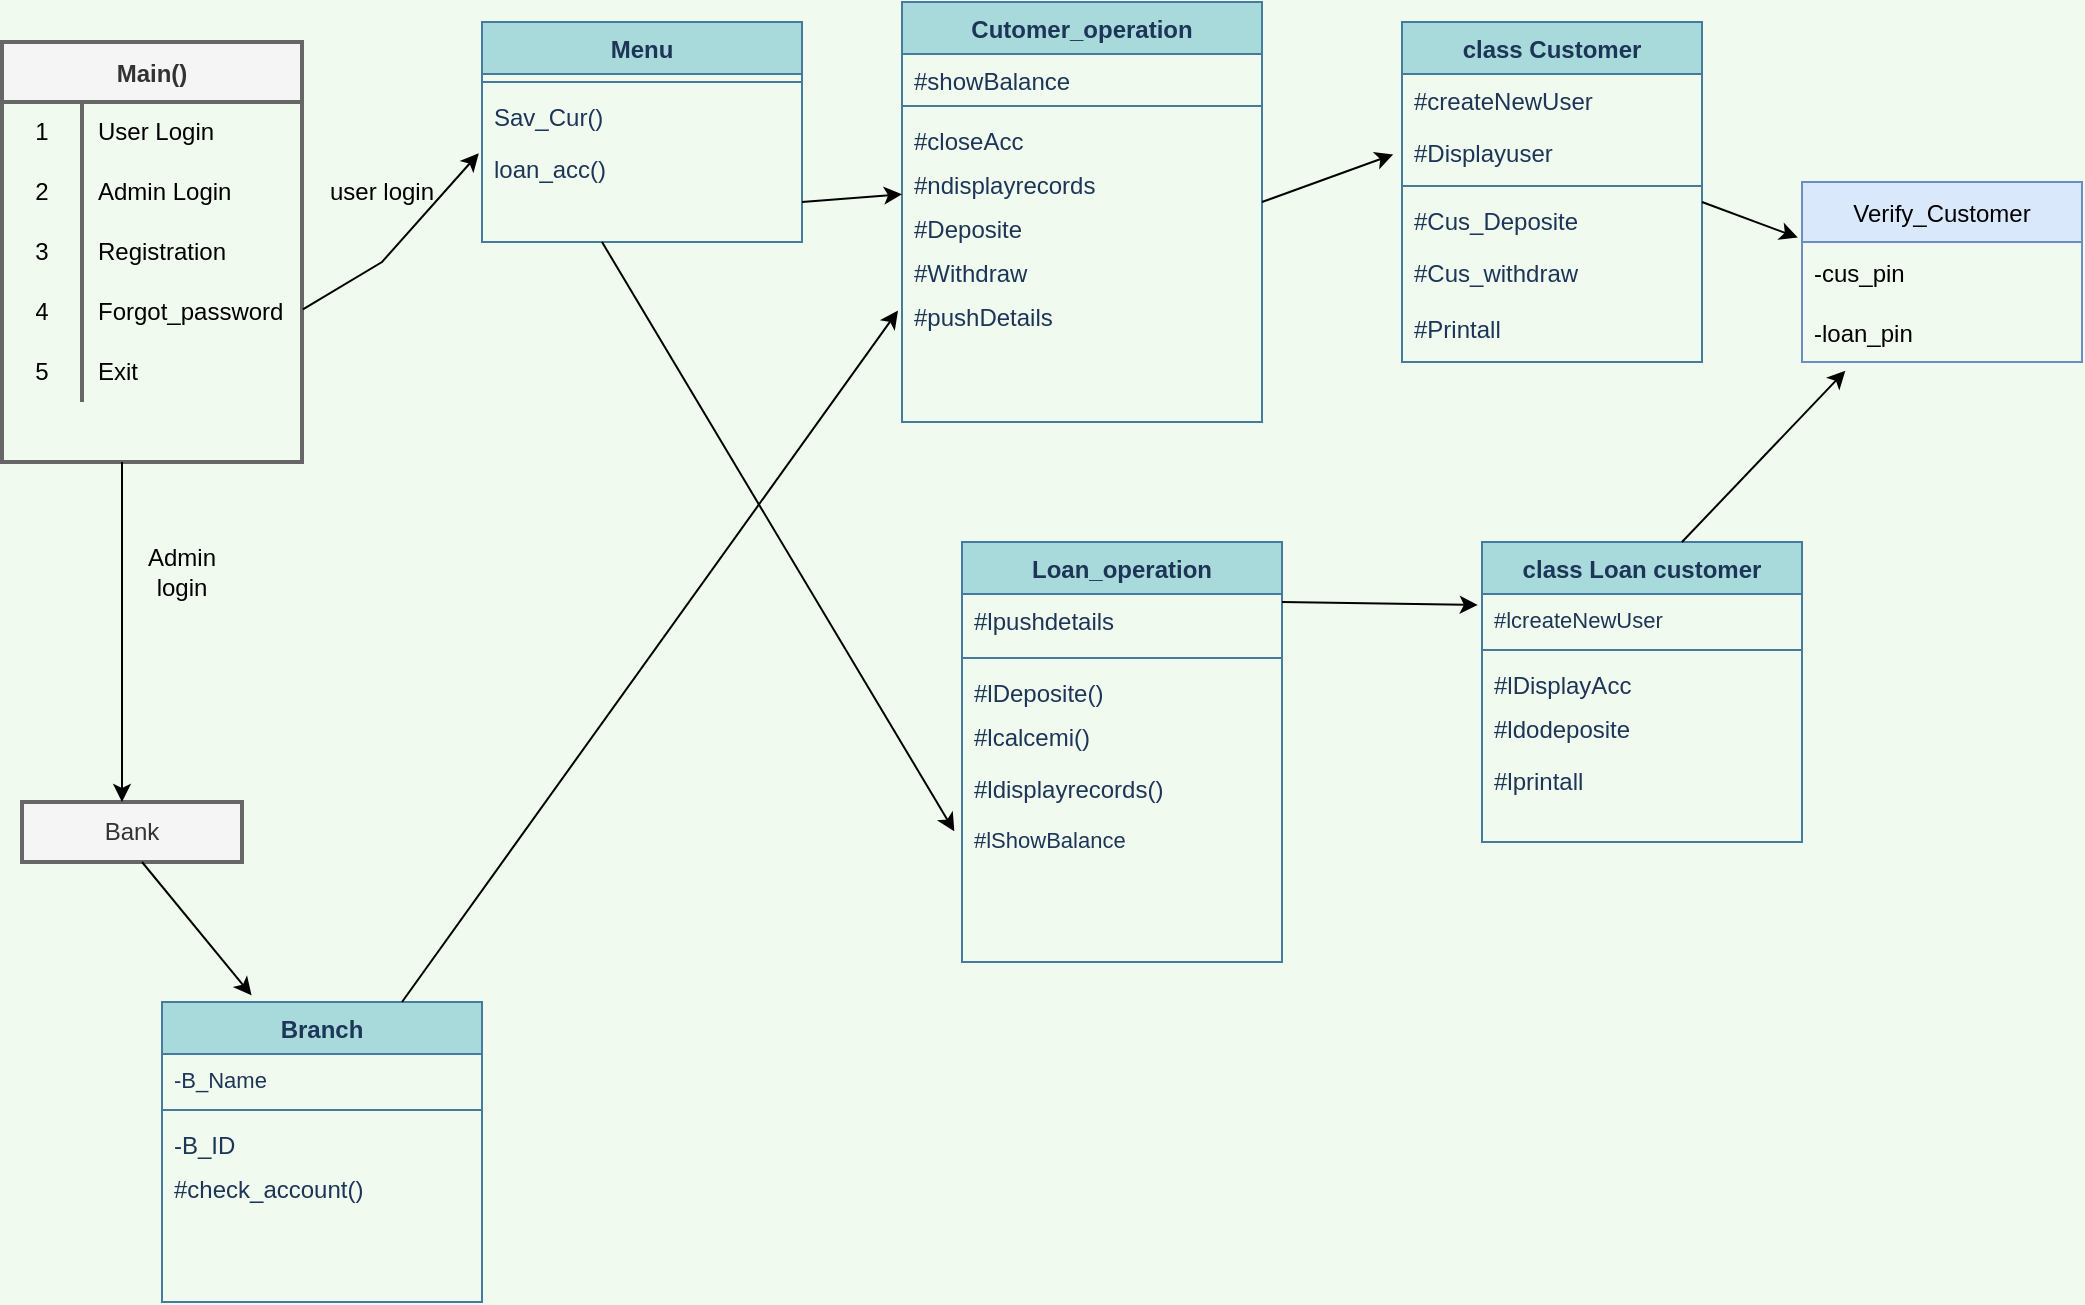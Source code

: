 <mxfile version="20.4.1" type="device"><diagram id="C5RBs43oDa-KdzZeNtuy" name="Page-1"><mxGraphModel dx="1849" dy="463" grid="1" gridSize="10" guides="0" tooltips="1" connect="0" arrows="0" fold="1" page="1" pageScale="1" pageWidth="827" pageHeight="1169" background="#F1FAEE" math="0" shadow="0"><root><mxCell id="WIyWlLk6GJQsqaUBKTNV-0"/><mxCell id="WIyWlLk6GJQsqaUBKTNV-1" parent="WIyWlLk6GJQsqaUBKTNV-0"/><mxCell id="8zVyqemWvF8PxHQ-YTxk-23" value="class Customer" style="swimlane;fontStyle=1;align=center;verticalAlign=top;childLayout=stackLayout;horizontal=1;startSize=26;horizontalStack=0;resizeParent=1;resizeLast=0;collapsible=1;marginBottom=0;rounded=0;shadow=0;strokeWidth=1;fillColor=#A8DADC;strokeColor=#457B9D;fontColor=#1D3557;" parent="WIyWlLk6GJQsqaUBKTNV-1" vertex="1"><mxGeometry x="490" y="10" width="150" height="170" as="geometry"><mxRectangle x="130" y="380" width="160" height="26" as="alternateBounds"/></mxGeometry></mxCell><mxCell id="8zVyqemWvF8PxHQ-YTxk-24" value="#createNewUser" style="text;align=left;verticalAlign=top;spacingLeft=4;spacingRight=4;overflow=hidden;rotatable=0;points=[[0,0.5],[1,0.5]];portConstraint=eastwest;fontColor=#1D3557;" parent="8zVyqemWvF8PxHQ-YTxk-23" vertex="1"><mxGeometry y="26" width="150" height="26" as="geometry"/></mxCell><mxCell id="8zVyqemWvF8PxHQ-YTxk-25" value="#Displayuser" style="text;align=left;verticalAlign=top;spacingLeft=4;spacingRight=4;overflow=hidden;rotatable=0;points=[[0,0.5],[1,0.5]];portConstraint=eastwest;rounded=0;shadow=0;html=0;fontColor=#1D3557;" parent="8zVyqemWvF8PxHQ-YTxk-23" vertex="1"><mxGeometry y="52" width="150" height="26" as="geometry"/></mxCell><mxCell id="8zVyqemWvF8PxHQ-YTxk-26" value="" style="line;html=1;strokeWidth=1;align=left;verticalAlign=middle;spacingTop=-1;spacingLeft=3;spacingRight=3;rotatable=0;labelPosition=right;points=[];portConstraint=eastwest;fillColor=#A8DADC;strokeColor=#457B9D;fontColor=#1D3557;labelBackgroundColor=#F1FAEE;" parent="8zVyqemWvF8PxHQ-YTxk-23" vertex="1"><mxGeometry y="78" width="150" height="8" as="geometry"/></mxCell><mxCell id="8zVyqemWvF8PxHQ-YTxk-27" value="#Cus_Deposite" style="text;align=left;verticalAlign=top;spacingLeft=4;spacingRight=4;overflow=hidden;rotatable=0;points=[[0,0.5],[1,0.5]];portConstraint=eastwest;fontStyle=0;fontColor=#1D3557;" parent="8zVyqemWvF8PxHQ-YTxk-23" vertex="1"><mxGeometry y="86" width="150" height="26" as="geometry"/></mxCell><mxCell id="8zVyqemWvF8PxHQ-YTxk-28" value="#Cus_withdraw" style="text;align=left;verticalAlign=top;spacingLeft=4;spacingRight=4;overflow=hidden;rotatable=0;points=[[0,0.5],[1,0.5]];portConstraint=eastwest;fontColor=#1D3557;" parent="8zVyqemWvF8PxHQ-YTxk-23" vertex="1"><mxGeometry y="112" width="150" height="28" as="geometry"/></mxCell><mxCell id="etB5-9kToQyzslrCDcUD-19" value="#Printall" style="text;align=left;verticalAlign=top;spacingLeft=4;spacingRight=4;overflow=hidden;rotatable=0;points=[[0,0.5],[1,0.5]];portConstraint=eastwest;fontColor=#1D3557;" parent="8zVyqemWvF8PxHQ-YTxk-23" vertex="1"><mxGeometry y="140" width="150" height="28" as="geometry"/></mxCell><mxCell id="rBV2RKmE8vgrBu-nWIFn-3" value="class Loan customer" style="swimlane;fontStyle=1;align=center;verticalAlign=top;childLayout=stackLayout;horizontal=1;startSize=26;horizontalStack=0;resizeParent=1;resizeLast=0;collapsible=1;marginBottom=0;rounded=0;shadow=0;strokeWidth=1;fillColor=#A8DADC;strokeColor=#457B9D;fontColor=#1D3557;" parent="WIyWlLk6GJQsqaUBKTNV-1" vertex="1"><mxGeometry x="530" y="270" width="160" height="150" as="geometry"><mxRectangle x="230" y="140" width="160" height="26" as="alternateBounds"/></mxGeometry></mxCell><mxCell id="rBV2RKmE8vgrBu-nWIFn-4" value="#lcreateNewUser" style="text;align=left;verticalAlign=top;spacingLeft=4;spacingRight=4;overflow=hidden;rotatable=0;points=[[0,0.5],[1,0.5]];portConstraint=eastwest;fontSize=11;strokeWidth=10;fontColor=#1D3557;" parent="rBV2RKmE8vgrBu-nWIFn-3" vertex="1"><mxGeometry y="26" width="160" height="24" as="geometry"/></mxCell><mxCell id="rBV2RKmE8vgrBu-nWIFn-6" value="" style="line;html=1;strokeWidth=1;align=left;verticalAlign=middle;spacingTop=-1;spacingLeft=3;spacingRight=3;rotatable=0;labelPosition=right;points=[];portConstraint=eastwest;fillColor=#A8DADC;strokeColor=#457B9D;fontColor=#1D3557;labelBackgroundColor=#F1FAEE;" parent="rBV2RKmE8vgrBu-nWIFn-3" vertex="1"><mxGeometry y="50" width="160" height="8" as="geometry"/></mxCell><mxCell id="rBV2RKmE8vgrBu-nWIFn-7" value="#lDisplayAcc" style="text;align=left;verticalAlign=top;spacingLeft=4;spacingRight=4;overflow=hidden;rotatable=0;points=[[0,0.5],[1,0.5]];portConstraint=eastwest;rounded=0;shadow=0;html=0;fontColor=#1D3557;" parent="rBV2RKmE8vgrBu-nWIFn-3" vertex="1"><mxGeometry y="58" width="160" height="22" as="geometry"/></mxCell><mxCell id="rBV2RKmE8vgrBu-nWIFn-8" value="#ldodeposite" style="text;align=left;verticalAlign=top;spacingLeft=4;spacingRight=4;overflow=hidden;rotatable=0;points=[[0,0.5],[1,0.5]];portConstraint=eastwest;fontColor=#1D3557;" parent="rBV2RKmE8vgrBu-nWIFn-3" vertex="1"><mxGeometry y="80" width="160" height="26" as="geometry"/></mxCell><mxCell id="etB5-9kToQyzslrCDcUD-20" value="#lprintall" style="text;align=left;verticalAlign=top;spacingLeft=4;spacingRight=4;overflow=hidden;rotatable=0;points=[[0,0.5],[1,0.5]];portConstraint=eastwest;fontColor=#1D3557;" parent="rBV2RKmE8vgrBu-nWIFn-3" vertex="1"><mxGeometry y="106" width="160" height="26" as="geometry"/></mxCell><mxCell id="etB5-9kToQyzslrCDcUD-1" value="Verify_Customer" style="swimlane;fontStyle=0;childLayout=stackLayout;horizontal=1;startSize=30;horizontalStack=0;resizeParent=1;resizeParentMax=0;resizeLast=0;collapsible=1;marginBottom=0;fillColor=#dae8fc;strokeColor=#6c8ebf;" parent="WIyWlLk6GJQsqaUBKTNV-1" vertex="1"><mxGeometry x="690" y="90" width="140" height="90" as="geometry"/></mxCell><mxCell id="etB5-9kToQyzslrCDcUD-2" value="-cus_pin" style="text;strokeColor=none;fillColor=none;align=left;verticalAlign=middle;spacingLeft=4;spacingRight=4;overflow=hidden;points=[[0,0.5],[1,0.5]];portConstraint=eastwest;rotatable=0;" parent="etB5-9kToQyzslrCDcUD-1" vertex="1"><mxGeometry y="30" width="140" height="30" as="geometry"/></mxCell><mxCell id="etB5-9kToQyzslrCDcUD-3" value="-loan_pin" style="text;strokeColor=none;fillColor=none;align=left;verticalAlign=middle;spacingLeft=4;spacingRight=4;overflow=hidden;points=[[0,0.5],[1,0.5]];portConstraint=eastwest;rotatable=0;" parent="etB5-9kToQyzslrCDcUD-1" vertex="1"><mxGeometry y="60" width="140" height="30" as="geometry"/></mxCell><mxCell id="oD7tvyMuW_uCDT9KzTDD-0" value="Main()" style="shape=table;startSize=30;container=1;collapsible=0;childLayout=tableLayout;fixedRows=1;rowLines=0;fontStyle=1;shadow=0;strokeWidth=2;fillColor=#f5f5f5;fontColor=#333333;strokeColor=#666666;" vertex="1" parent="WIyWlLk6GJQsqaUBKTNV-1"><mxGeometry x="-210" y="20" width="150" height="210" as="geometry"/></mxCell><mxCell id="oD7tvyMuW_uCDT9KzTDD-1" value="" style="shape=tableRow;horizontal=0;startSize=0;swimlaneHead=0;swimlaneBody=0;top=0;left=0;bottom=0;right=0;collapsible=0;dropTarget=0;fillColor=none;points=[[0,0.5],[1,0.5]];portConstraint=eastwest;shadow=0;strokeWidth=2;" vertex="1" parent="oD7tvyMuW_uCDT9KzTDD-0"><mxGeometry y="30" width="150" height="30" as="geometry"/></mxCell><mxCell id="oD7tvyMuW_uCDT9KzTDD-2" value="1" style="shape=partialRectangle;html=1;whiteSpace=wrap;connectable=0;fillColor=none;top=0;left=0;bottom=0;right=0;overflow=hidden;pointerEvents=1;shadow=0;strokeWidth=2;" vertex="1" parent="oD7tvyMuW_uCDT9KzTDD-1"><mxGeometry width="40" height="30" as="geometry"><mxRectangle width="40" height="30" as="alternateBounds"/></mxGeometry></mxCell><mxCell id="oD7tvyMuW_uCDT9KzTDD-3" value="User Login" style="shape=partialRectangle;html=1;whiteSpace=wrap;connectable=0;fillColor=none;top=0;left=0;bottom=0;right=0;align=left;spacingLeft=6;overflow=hidden;shadow=0;strokeWidth=2;" vertex="1" parent="oD7tvyMuW_uCDT9KzTDD-1"><mxGeometry x="40" width="110" height="30" as="geometry"><mxRectangle width="110" height="30" as="alternateBounds"/></mxGeometry></mxCell><mxCell id="oD7tvyMuW_uCDT9KzTDD-4" value="" style="shape=tableRow;horizontal=0;startSize=0;swimlaneHead=0;swimlaneBody=0;top=0;left=0;bottom=0;right=0;collapsible=0;dropTarget=0;fillColor=none;points=[[0,0.5],[1,0.5]];portConstraint=eastwest;shadow=0;strokeWidth=2;" vertex="1" parent="oD7tvyMuW_uCDT9KzTDD-0"><mxGeometry y="60" width="150" height="30" as="geometry"/></mxCell><mxCell id="oD7tvyMuW_uCDT9KzTDD-5" value="2" style="shape=partialRectangle;html=1;whiteSpace=wrap;connectable=0;fillColor=none;top=0;left=0;bottom=0;right=0;overflow=hidden;shadow=0;strokeWidth=2;" vertex="1" parent="oD7tvyMuW_uCDT9KzTDD-4"><mxGeometry width="40" height="30" as="geometry"><mxRectangle width="40" height="30" as="alternateBounds"/></mxGeometry></mxCell><mxCell id="oD7tvyMuW_uCDT9KzTDD-6" value="Admin Login" style="shape=partialRectangle;html=1;whiteSpace=wrap;connectable=0;fillColor=none;top=0;left=0;bottom=0;right=0;align=left;spacingLeft=6;overflow=hidden;shadow=0;strokeWidth=2;" vertex="1" parent="oD7tvyMuW_uCDT9KzTDD-4"><mxGeometry x="40" width="110" height="30" as="geometry"><mxRectangle width="110" height="30" as="alternateBounds"/></mxGeometry></mxCell><mxCell id="oD7tvyMuW_uCDT9KzTDD-7" value="" style="shape=tableRow;horizontal=0;startSize=0;swimlaneHead=0;swimlaneBody=0;top=0;left=0;bottom=0;right=0;collapsible=0;dropTarget=0;fillColor=none;points=[[0,0.5],[1,0.5]];portConstraint=eastwest;shadow=0;strokeWidth=2;" vertex="1" parent="oD7tvyMuW_uCDT9KzTDD-0"><mxGeometry y="90" width="150" height="30" as="geometry"/></mxCell><mxCell id="oD7tvyMuW_uCDT9KzTDD-8" value="3" style="shape=partialRectangle;html=1;whiteSpace=wrap;connectable=0;fillColor=none;top=0;left=0;bottom=0;right=0;overflow=hidden;shadow=0;strokeWidth=2;" vertex="1" parent="oD7tvyMuW_uCDT9KzTDD-7"><mxGeometry width="40" height="30" as="geometry"><mxRectangle width="40" height="30" as="alternateBounds"/></mxGeometry></mxCell><mxCell id="oD7tvyMuW_uCDT9KzTDD-9" value="Registration" style="shape=partialRectangle;html=1;whiteSpace=wrap;connectable=0;fillColor=none;top=0;left=0;bottom=0;right=0;align=left;spacingLeft=6;overflow=hidden;shadow=0;strokeWidth=2;" vertex="1" parent="oD7tvyMuW_uCDT9KzTDD-7"><mxGeometry x="40" width="110" height="30" as="geometry"><mxRectangle width="110" height="30" as="alternateBounds"/></mxGeometry></mxCell><mxCell id="oD7tvyMuW_uCDT9KzTDD-10" style="shape=tableRow;horizontal=0;startSize=0;swimlaneHead=0;swimlaneBody=0;top=0;left=0;bottom=0;right=0;collapsible=0;dropTarget=0;fillColor=none;points=[[0,0.5],[1,0.5]];portConstraint=eastwest;shadow=0;strokeWidth=2;" vertex="1" parent="oD7tvyMuW_uCDT9KzTDD-0"><mxGeometry y="120" width="150" height="30" as="geometry"/></mxCell><mxCell id="oD7tvyMuW_uCDT9KzTDD-11" value="4" style="shape=partialRectangle;html=1;whiteSpace=wrap;connectable=0;fillColor=none;top=0;left=0;bottom=0;right=0;overflow=hidden;shadow=0;strokeWidth=2;" vertex="1" parent="oD7tvyMuW_uCDT9KzTDD-10"><mxGeometry width="40" height="30" as="geometry"><mxRectangle width="40" height="30" as="alternateBounds"/></mxGeometry></mxCell><mxCell id="oD7tvyMuW_uCDT9KzTDD-12" value="Forgot_password" style="shape=partialRectangle;html=1;whiteSpace=wrap;connectable=0;fillColor=none;top=0;left=0;bottom=0;right=0;align=left;spacingLeft=6;overflow=hidden;shadow=0;strokeWidth=2;" vertex="1" parent="oD7tvyMuW_uCDT9KzTDD-10"><mxGeometry x="40" width="110" height="30" as="geometry"><mxRectangle width="110" height="30" as="alternateBounds"/></mxGeometry></mxCell><mxCell id="oD7tvyMuW_uCDT9KzTDD-13" style="shape=tableRow;horizontal=0;startSize=0;swimlaneHead=0;swimlaneBody=0;top=0;left=0;bottom=0;right=0;collapsible=0;dropTarget=0;fillColor=none;points=[[0,0.5],[1,0.5]];portConstraint=eastwest;shadow=0;strokeWidth=2;" vertex="1" parent="oD7tvyMuW_uCDT9KzTDD-0"><mxGeometry y="150" width="150" height="30" as="geometry"/></mxCell><mxCell id="oD7tvyMuW_uCDT9KzTDD-14" value="5" style="shape=partialRectangle;html=1;whiteSpace=wrap;connectable=0;fillColor=none;top=0;left=0;bottom=0;right=0;overflow=hidden;shadow=0;strokeWidth=2;" vertex="1" parent="oD7tvyMuW_uCDT9KzTDD-13"><mxGeometry width="40" height="30" as="geometry"><mxRectangle width="40" height="30" as="alternateBounds"/></mxGeometry></mxCell><mxCell id="oD7tvyMuW_uCDT9KzTDD-15" value="Exit" style="shape=partialRectangle;html=1;whiteSpace=wrap;connectable=0;fillColor=none;top=0;left=0;bottom=0;right=0;align=left;spacingLeft=6;overflow=hidden;shadow=0;strokeWidth=2;" vertex="1" parent="oD7tvyMuW_uCDT9KzTDD-13"><mxGeometry x="40" width="110" height="30" as="geometry"><mxRectangle width="110" height="30" as="alternateBounds"/></mxGeometry></mxCell><mxCell id="oD7tvyMuW_uCDT9KzTDD-16" value="Menu" style="swimlane;fontStyle=1;align=center;verticalAlign=top;childLayout=stackLayout;horizontal=1;startSize=26;horizontalStack=0;resizeParent=1;resizeLast=0;collapsible=1;marginBottom=0;rounded=0;shadow=0;strokeWidth=1;fillColor=#A8DADC;strokeColor=#457B9D;fontColor=#1D3557;" vertex="1" parent="WIyWlLk6GJQsqaUBKTNV-1"><mxGeometry x="30" y="10" width="160" height="110" as="geometry"><mxRectangle x="230" y="140" width="160" height="26" as="alternateBounds"/></mxGeometry></mxCell><mxCell id="oD7tvyMuW_uCDT9KzTDD-18" value="" style="line;html=1;strokeWidth=1;align=left;verticalAlign=middle;spacingTop=-1;spacingLeft=3;spacingRight=3;rotatable=0;labelPosition=right;points=[];portConstraint=eastwest;fillColor=#A8DADC;strokeColor=#457B9D;fontColor=#1D3557;labelBackgroundColor=#F1FAEE;" vertex="1" parent="oD7tvyMuW_uCDT9KzTDD-16"><mxGeometry y="26" width="160" height="8" as="geometry"/></mxCell><mxCell id="oD7tvyMuW_uCDT9KzTDD-21" value="Sav_Cur()" style="text;align=left;verticalAlign=top;spacingLeft=4;spacingRight=4;overflow=hidden;rotatable=0;points=[[0,0.5],[1,0.5]];portConstraint=eastwest;fontColor=#1D3557;" vertex="1" parent="oD7tvyMuW_uCDT9KzTDD-16"><mxGeometry y="34" width="160" height="26" as="geometry"/></mxCell><mxCell id="oD7tvyMuW_uCDT9KzTDD-19" value="loan_acc()" style="text;align=left;verticalAlign=top;spacingLeft=4;spacingRight=4;overflow=hidden;rotatable=0;points=[[0,0.5],[1,0.5]];portConstraint=eastwest;rounded=0;shadow=0;html=0;fontColor=#1D3557;" vertex="1" parent="oD7tvyMuW_uCDT9KzTDD-16"><mxGeometry y="60" width="160" height="22" as="geometry"/></mxCell><mxCell id="oD7tvyMuW_uCDT9KzTDD-53" value="" style="endArrow=classic;html=1;rounded=0;entryX=-0.024;entryY=0.334;entryDx=0;entryDy=0;entryPerimeter=0;" edge="1" parent="oD7tvyMuW_uCDT9KzTDD-16" target="zkfFHV4jXpPFQw0GAbJ--1"><mxGeometry width="50" height="50" relative="1" as="geometry"><mxPoint x="60" y="110" as="sourcePoint"/><mxPoint x="230" y="300" as="targetPoint"/><Array as="points"/></mxGeometry></mxCell><mxCell id="oD7tvyMuW_uCDT9KzTDD-22" value="" style="endArrow=classic;html=1;rounded=0;entryX=-0.01;entryY=0.256;entryDx=0;entryDy=0;entryPerimeter=0;exitX=1.003;exitY=0.455;exitDx=0;exitDy=0;exitPerimeter=0;" edge="1" parent="WIyWlLk6GJQsqaUBKTNV-1" source="oD7tvyMuW_uCDT9KzTDD-10" target="oD7tvyMuW_uCDT9KzTDD-19"><mxGeometry width="50" height="50" relative="1" as="geometry"><mxPoint x="-30" y="140" as="sourcePoint"/><mxPoint x="30" y="100" as="targetPoint"/><Array as="points"><mxPoint x="-20" y="130"/></Array></mxGeometry></mxCell><mxCell id="oD7tvyMuW_uCDT9KzTDD-31" value="Bank" style="rounded=0;whiteSpace=wrap;html=1;shadow=0;strokeWidth=2;fillColor=#f5f5f5;fontColor=#333333;strokeColor=#666666;" vertex="1" parent="WIyWlLk6GJQsqaUBKTNV-1"><mxGeometry x="-200" y="400" width="110" height="30" as="geometry"/></mxCell><mxCell id="oD7tvyMuW_uCDT9KzTDD-32" value="Admin login" style="text;html=1;strokeColor=none;fillColor=none;align=center;verticalAlign=middle;whiteSpace=wrap;rounded=0;shadow=0;strokeWidth=2;" vertex="1" parent="WIyWlLk6GJQsqaUBKTNV-1"><mxGeometry x="-150" y="270" width="60" height="30" as="geometry"/></mxCell><mxCell id="oD7tvyMuW_uCDT9KzTDD-33" value="" style="edgeStyle=orthogonalEdgeStyle;rounded=0;orthogonalLoop=1;jettySize=auto;html=1;" edge="1" parent="WIyWlLk6GJQsqaUBKTNV-1"><mxGeometry relative="1" as="geometry"><Array as="points"><mxPoint x="-150" y="340"/><mxPoint x="-150" y="340"/></Array><mxPoint x="-150" y="230" as="sourcePoint"/><mxPoint x="-150" y="400" as="targetPoint"/></mxGeometry></mxCell><mxCell id="oD7tvyMuW_uCDT9KzTDD-34" value="user login" style="text;html=1;strokeColor=none;fillColor=none;align=center;verticalAlign=middle;whiteSpace=wrap;rounded=0;shadow=0;strokeWidth=2;" vertex="1" parent="WIyWlLk6GJQsqaUBKTNV-1"><mxGeometry x="-50" y="80" width="60" height="30" as="geometry"/></mxCell><mxCell id="oD7tvyMuW_uCDT9KzTDD-38" value="Branch" style="swimlane;fontStyle=1;align=center;verticalAlign=top;childLayout=stackLayout;horizontal=1;startSize=26;horizontalStack=0;resizeParent=1;resizeLast=0;collapsible=1;marginBottom=0;rounded=0;shadow=0;strokeWidth=1;fillColor=#A8DADC;strokeColor=#457B9D;fontColor=#1D3557;" vertex="1" parent="WIyWlLk6GJQsqaUBKTNV-1"><mxGeometry x="-130" y="500" width="160" height="150" as="geometry"><mxRectangle x="230" y="140" width="160" height="26" as="alternateBounds"/></mxGeometry></mxCell><mxCell id="oD7tvyMuW_uCDT9KzTDD-39" value="-B_Name" style="text;align=left;verticalAlign=top;spacingLeft=4;spacingRight=4;overflow=hidden;rotatable=0;points=[[0,0.5],[1,0.5]];portConstraint=eastwest;fontSize=11;strokeWidth=10;fontColor=#1D3557;" vertex="1" parent="oD7tvyMuW_uCDT9KzTDD-38"><mxGeometry y="26" width="160" height="24" as="geometry"/></mxCell><mxCell id="oD7tvyMuW_uCDT9KzTDD-40" value="" style="line;html=1;strokeWidth=1;align=left;verticalAlign=middle;spacingTop=-1;spacingLeft=3;spacingRight=3;rotatable=0;labelPosition=right;points=[];portConstraint=eastwest;fillColor=#A8DADC;strokeColor=#457B9D;fontColor=#1D3557;labelBackgroundColor=#F1FAEE;" vertex="1" parent="oD7tvyMuW_uCDT9KzTDD-38"><mxGeometry y="50" width="160" height="8" as="geometry"/></mxCell><mxCell id="oD7tvyMuW_uCDT9KzTDD-41" value="-B_ID" style="text;align=left;verticalAlign=top;spacingLeft=4;spacingRight=4;overflow=hidden;rotatable=0;points=[[0,0.5],[1,0.5]];portConstraint=eastwest;rounded=0;shadow=0;html=0;fontColor=#1D3557;" vertex="1" parent="oD7tvyMuW_uCDT9KzTDD-38"><mxGeometry y="58" width="160" height="22" as="geometry"/></mxCell><mxCell id="oD7tvyMuW_uCDT9KzTDD-42" value="#check_account()" style="text;align=left;verticalAlign=top;spacingLeft=4;spacingRight=4;overflow=hidden;rotatable=0;points=[[0,0.5],[1,0.5]];portConstraint=eastwest;fontColor=#1D3557;" vertex="1" parent="oD7tvyMuW_uCDT9KzTDD-38"><mxGeometry y="80" width="160" height="26" as="geometry"/></mxCell><mxCell id="oD7tvyMuW_uCDT9KzTDD-46" value="" style="endArrow=classic;html=1;rounded=0;entryX=0.28;entryY=-0.022;entryDx=0;entryDy=0;entryPerimeter=0;" edge="1" parent="WIyWlLk6GJQsqaUBKTNV-1" target="oD7tvyMuW_uCDT9KzTDD-38"><mxGeometry width="50" height="50" relative="1" as="geometry"><mxPoint x="-140" y="430" as="sourcePoint"/><mxPoint x="-90" y="380" as="targetPoint"/></mxGeometry></mxCell><mxCell id="oD7tvyMuW_uCDT9KzTDD-23" value="Cutomer_operation" style="swimlane;fontStyle=1;align=center;verticalAlign=top;childLayout=stackLayout;horizontal=1;startSize=26;horizontalStack=0;resizeParent=1;resizeLast=0;collapsible=1;marginBottom=0;rounded=0;shadow=0;strokeWidth=1;fillColor=#A8DADC;strokeColor=#457B9D;fontColor=#1D3557;" vertex="1" parent="WIyWlLk6GJQsqaUBKTNV-1"><mxGeometry x="240" width="180" height="210" as="geometry"><mxRectangle x="130" y="380" width="160" height="26" as="alternateBounds"/></mxGeometry></mxCell><mxCell id="oD7tvyMuW_uCDT9KzTDD-24" value="#showBalance" style="text;align=left;verticalAlign=top;spacingLeft=4;spacingRight=4;overflow=hidden;rotatable=0;points=[[0,0.5],[1,0.5]];portConstraint=eastwest;fontColor=#1D3557;" vertex="1" parent="oD7tvyMuW_uCDT9KzTDD-23"><mxGeometry y="26" width="180" height="22" as="geometry"/></mxCell><mxCell id="oD7tvyMuW_uCDT9KzTDD-25" value="" style="line;html=1;strokeWidth=1;align=left;verticalAlign=middle;spacingTop=-1;spacingLeft=3;spacingRight=3;rotatable=0;labelPosition=right;points=[];portConstraint=eastwest;fillColor=#A8DADC;strokeColor=#457B9D;fontColor=#1D3557;labelBackgroundColor=#F1FAEE;" vertex="1" parent="oD7tvyMuW_uCDT9KzTDD-23"><mxGeometry y="48" width="180" height="8" as="geometry"/></mxCell><mxCell id="oD7tvyMuW_uCDT9KzTDD-26" value="#closeAcc" style="text;align=left;verticalAlign=top;spacingLeft=4;spacingRight=4;overflow=hidden;rotatable=0;points=[[0,0.5],[1,0.5]];portConstraint=eastwest;fontColor=#1D3557;" vertex="1" parent="oD7tvyMuW_uCDT9KzTDD-23"><mxGeometry y="56" width="180" height="22" as="geometry"/></mxCell><mxCell id="oD7tvyMuW_uCDT9KzTDD-27" value="#ndisplayrecords" style="text;align=left;verticalAlign=top;spacingLeft=4;spacingRight=4;overflow=hidden;rotatable=0;points=[[0,0.5],[1,0.5]];portConstraint=eastwest;fontColor=#1D3557;" vertex="1" parent="oD7tvyMuW_uCDT9KzTDD-23"><mxGeometry y="78" width="180" height="22" as="geometry"/></mxCell><mxCell id="oD7tvyMuW_uCDT9KzTDD-28" value="#Deposite" style="text;align=left;verticalAlign=top;spacingLeft=4;spacingRight=4;overflow=hidden;rotatable=0;points=[[0,0.5],[1,0.5]];portConstraint=eastwest;fontColor=#1D3557;" vertex="1" parent="oD7tvyMuW_uCDT9KzTDD-23"><mxGeometry y="100" width="180" height="22" as="geometry"/></mxCell><mxCell id="oD7tvyMuW_uCDT9KzTDD-29" value="#Withdraw" style="text;align=left;verticalAlign=top;spacingLeft=4;spacingRight=4;overflow=hidden;rotatable=0;points=[[0,0.5],[1,0.5]];portConstraint=eastwest;fontColor=#1D3557;" vertex="1" parent="oD7tvyMuW_uCDT9KzTDD-23"><mxGeometry y="122" width="180" height="22" as="geometry"/></mxCell><mxCell id="oD7tvyMuW_uCDT9KzTDD-30" value="#pushDetails" style="text;align=left;verticalAlign=top;spacingLeft=4;spacingRight=4;overflow=hidden;rotatable=0;points=[[0,0.5],[1,0.5]];portConstraint=eastwest;fontColor=#1D3557;" vertex="1" parent="oD7tvyMuW_uCDT9KzTDD-23"><mxGeometry y="144" width="180" height="22" as="geometry"/></mxCell><mxCell id="zkfFHV4jXpPFQw0GAbJ--0" value="Loan_operation" style="swimlane;fontStyle=1;align=center;verticalAlign=top;childLayout=stackLayout;horizontal=1;startSize=26;horizontalStack=0;resizeParent=1;resizeLast=0;collapsible=1;marginBottom=0;rounded=0;shadow=0;strokeWidth=1;fillColor=#A8DADC;strokeColor=#457B9D;fontColor=#1D3557;" parent="WIyWlLk6GJQsqaUBKTNV-1" vertex="1"><mxGeometry x="270" y="270" width="160" height="210" as="geometry"><mxRectangle x="230" y="140" width="160" height="26" as="alternateBounds"/></mxGeometry></mxCell><mxCell id="zkfFHV4jXpPFQw0GAbJ--2" value="#lpushdetails" style="text;align=left;verticalAlign=top;spacingLeft=4;spacingRight=4;overflow=hidden;rotatable=0;points=[[0,0.5],[1,0.5]];portConstraint=eastwest;rounded=0;shadow=0;html=0;fontSize=12;strokeWidth=10;fontColor=#1D3557;" parent="zkfFHV4jXpPFQw0GAbJ--0" vertex="1"><mxGeometry y="26" width="160" height="28" as="geometry"/></mxCell><mxCell id="zkfFHV4jXpPFQw0GAbJ--4" value="" style="line;html=1;strokeWidth=1;align=left;verticalAlign=middle;spacingTop=-1;spacingLeft=3;spacingRight=3;rotatable=0;labelPosition=right;points=[];portConstraint=eastwest;fillColor=#A8DADC;strokeColor=#457B9D;fontColor=#1D3557;labelBackgroundColor=#F1FAEE;" parent="zkfFHV4jXpPFQw0GAbJ--0" vertex="1"><mxGeometry y="54" width="160" height="8" as="geometry"/></mxCell><mxCell id="zkfFHV4jXpPFQw0GAbJ--3" value="#lDeposite()" style="text;align=left;verticalAlign=top;spacingLeft=4;spacingRight=4;overflow=hidden;rotatable=0;points=[[0,0.5],[1,0.5]];portConstraint=eastwest;rounded=0;shadow=0;html=0;fontColor=#1D3557;" parent="zkfFHV4jXpPFQw0GAbJ--0" vertex="1"><mxGeometry y="62" width="160" height="22" as="geometry"/></mxCell><mxCell id="zkfFHV4jXpPFQw0GAbJ--5" value="#lcalcemi()" style="text;align=left;verticalAlign=top;spacingLeft=4;spacingRight=4;overflow=hidden;rotatable=0;points=[[0,0.5],[1,0.5]];portConstraint=eastwest;fontColor=#1D3557;" parent="zkfFHV4jXpPFQw0GAbJ--0" vertex="1"><mxGeometry y="84" width="160" height="26" as="geometry"/></mxCell><mxCell id="etB5-9kToQyzslrCDcUD-21" value="#ldisplayrecords()" style="text;align=left;verticalAlign=top;spacingLeft=4;spacingRight=4;overflow=hidden;rotatable=0;points=[[0,0.5],[1,0.5]];portConstraint=eastwest;fontColor=#1D3557;" parent="zkfFHV4jXpPFQw0GAbJ--0" vertex="1"><mxGeometry y="110" width="160" height="26" as="geometry"/></mxCell><mxCell id="zkfFHV4jXpPFQw0GAbJ--1" value="#lShowBalance" style="text;align=left;verticalAlign=top;spacingLeft=4;spacingRight=4;overflow=hidden;rotatable=0;points=[[0,0.5],[1,0.5]];portConstraint=eastwest;fontSize=11;strokeWidth=10;fontColor=#1D3557;" parent="zkfFHV4jXpPFQw0GAbJ--0" vertex="1"><mxGeometry y="136" width="160" height="26" as="geometry"/></mxCell><mxCell id="oD7tvyMuW_uCDT9KzTDD-51" value="" style="endArrow=classic;html=1;rounded=0;" edge="1" parent="WIyWlLk6GJQsqaUBKTNV-1" target="oD7tvyMuW_uCDT9KzTDD-27"><mxGeometry width="50" height="50" relative="1" as="geometry"><mxPoint x="190" y="100" as="sourcePoint"/><mxPoint x="190" y="80" as="targetPoint"/></mxGeometry></mxCell><mxCell id="oD7tvyMuW_uCDT9KzTDD-54" value="" style="endArrow=classic;html=1;rounded=0;entryX=-0.029;entryY=0.546;entryDx=0;entryDy=0;entryPerimeter=0;" edge="1" parent="WIyWlLk6GJQsqaUBKTNV-1" target="8zVyqemWvF8PxHQ-YTxk-25"><mxGeometry width="50" height="50" relative="1" as="geometry"><mxPoint x="420" y="100" as="sourcePoint"/><mxPoint x="470" y="50" as="targetPoint"/></mxGeometry></mxCell><mxCell id="oD7tvyMuW_uCDT9KzTDD-56" value="" style="endArrow=classic;html=1;rounded=0;entryX=-0.013;entryY=0.228;entryDx=0;entryDy=0;entryPerimeter=0;" edge="1" parent="WIyWlLk6GJQsqaUBKTNV-1" target="rBV2RKmE8vgrBu-nWIFn-4"><mxGeometry width="50" height="50" relative="1" as="geometry"><mxPoint x="430" y="300" as="sourcePoint"/><mxPoint x="480" y="250" as="targetPoint"/></mxGeometry></mxCell><mxCell id="oD7tvyMuW_uCDT9KzTDD-57" value="" style="endArrow=classic;html=1;rounded=0;entryX=-0.015;entryY=-0.073;entryDx=0;entryDy=0;entryPerimeter=0;" edge="1" parent="WIyWlLk6GJQsqaUBKTNV-1" target="etB5-9kToQyzslrCDcUD-2"><mxGeometry width="50" height="50" relative="1" as="geometry"><mxPoint x="640" y="100" as="sourcePoint"/><mxPoint x="690" y="50" as="targetPoint"/></mxGeometry></mxCell><mxCell id="oD7tvyMuW_uCDT9KzTDD-58" value="" style="endArrow=classic;html=1;rounded=0;entryX=0.155;entryY=1.145;entryDx=0;entryDy=0;entryPerimeter=0;" edge="1" parent="WIyWlLk6GJQsqaUBKTNV-1" target="etB5-9kToQyzslrCDcUD-3"><mxGeometry width="50" height="50" relative="1" as="geometry"><mxPoint x="630" y="270" as="sourcePoint"/><mxPoint x="680" y="220" as="targetPoint"/></mxGeometry></mxCell><mxCell id="oD7tvyMuW_uCDT9KzTDD-59" value="" style="endArrow=classic;html=1;rounded=0;entryX=-0.011;entryY=0.467;entryDx=0;entryDy=0;entryPerimeter=0;" edge="1" parent="WIyWlLk6GJQsqaUBKTNV-1" target="oD7tvyMuW_uCDT9KzTDD-30"><mxGeometry width="50" height="50" relative="1" as="geometry"><mxPoint x="-10" y="500" as="sourcePoint"/><mxPoint x="40" y="450" as="targetPoint"/></mxGeometry></mxCell></root></mxGraphModel></diagram></mxfile>
